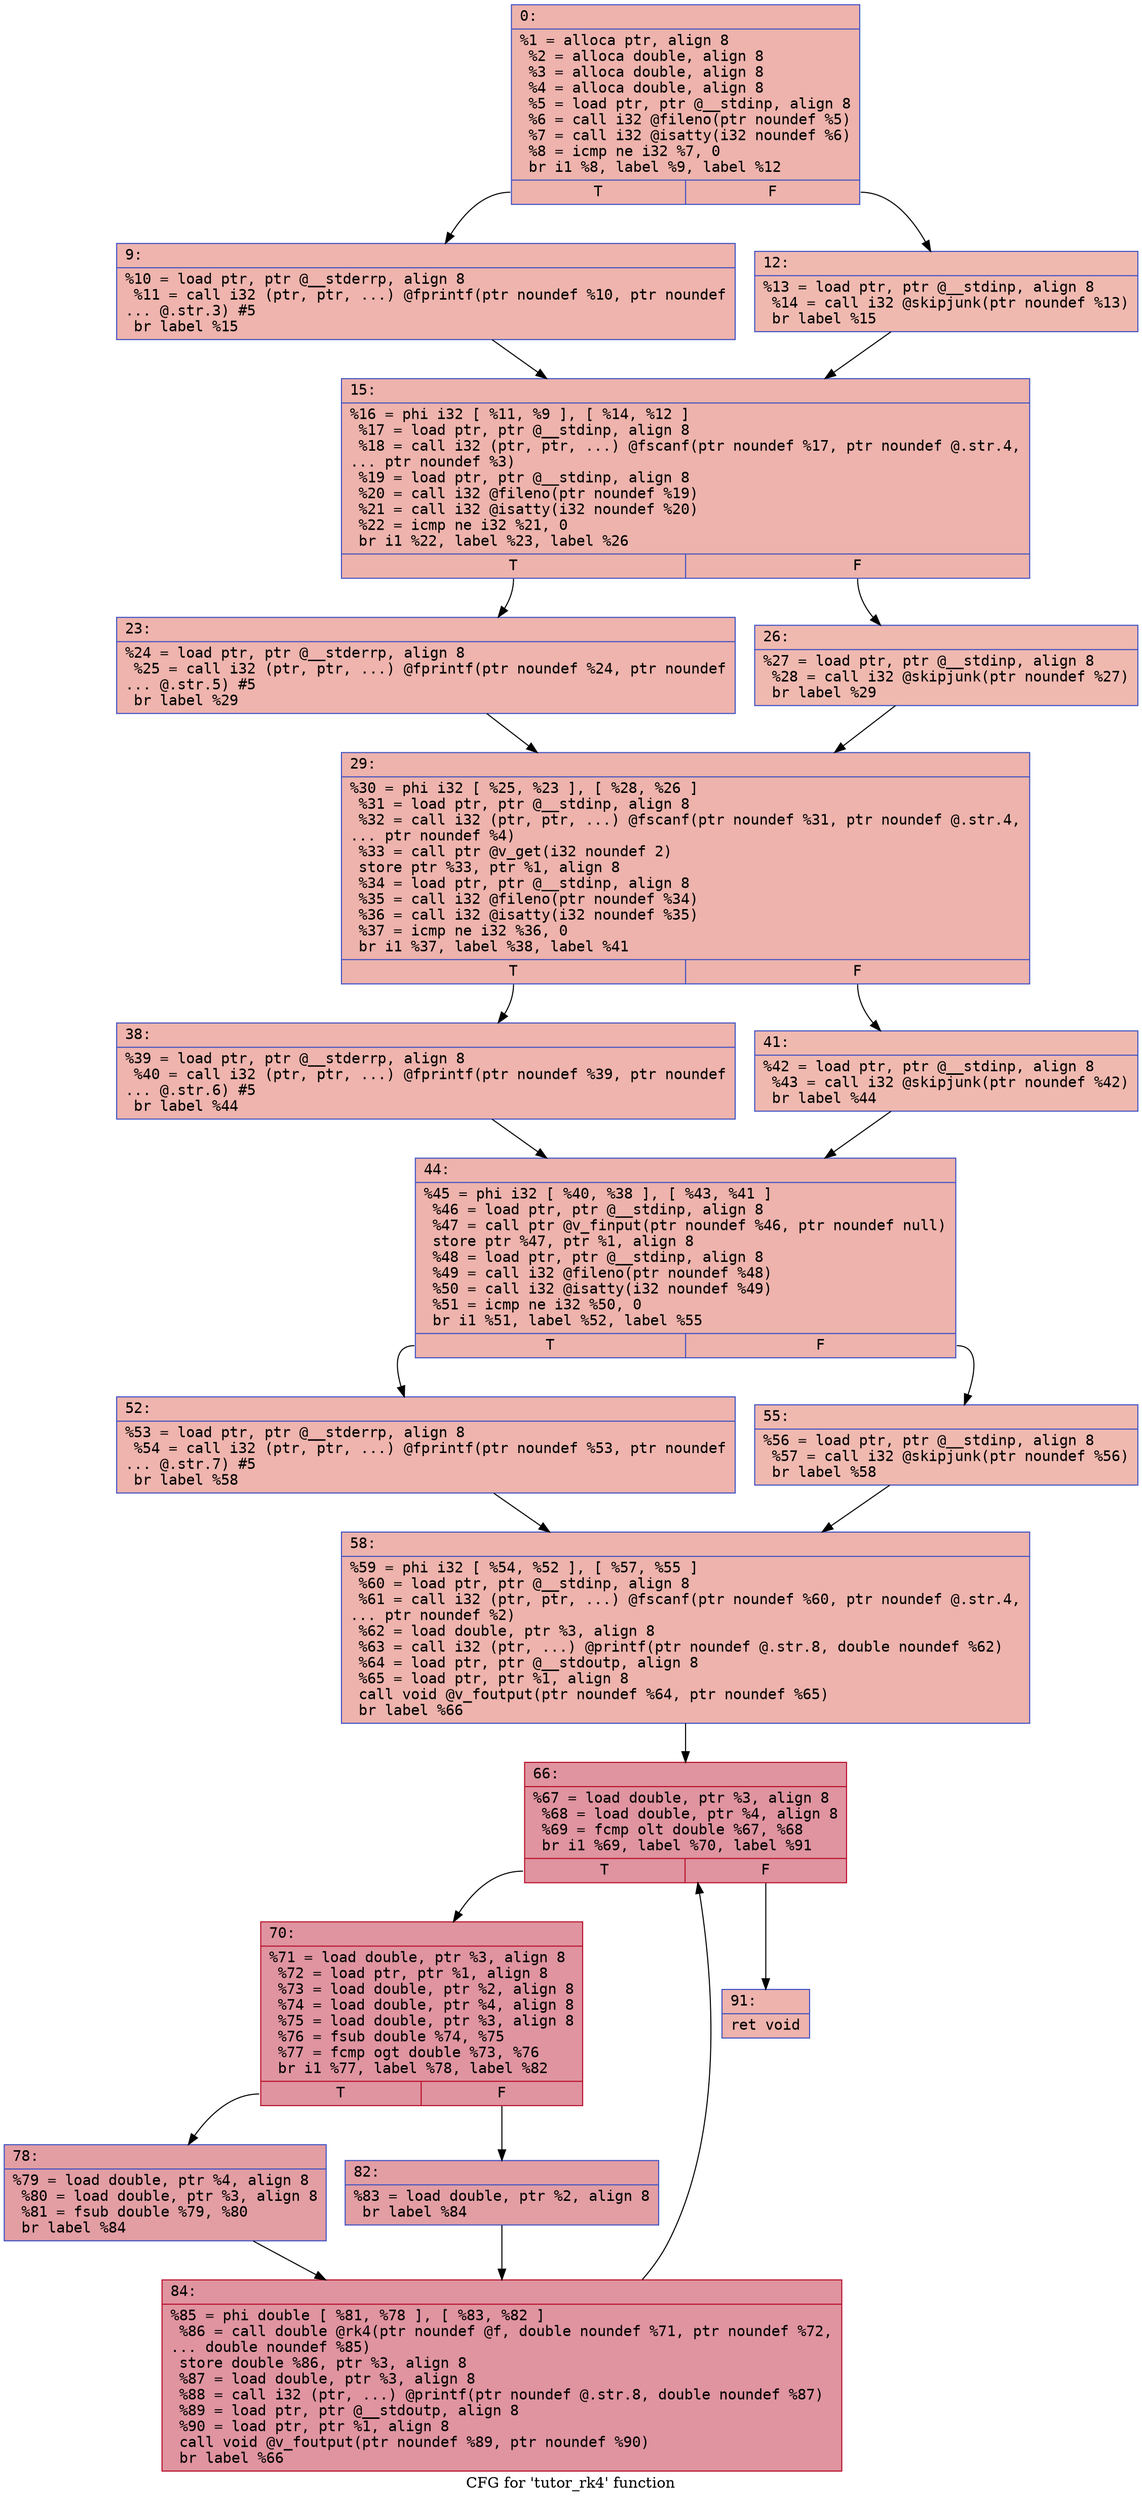 digraph "CFG for 'tutor_rk4' function" {
	label="CFG for 'tutor_rk4' function";

	Node0x600000f36670 [shape=record,color="#3d50c3ff", style=filled, fillcolor="#d6524470" fontname="Courier",label="{0:\l|  %1 = alloca ptr, align 8\l  %2 = alloca double, align 8\l  %3 = alloca double, align 8\l  %4 = alloca double, align 8\l  %5 = load ptr, ptr @__stdinp, align 8\l  %6 = call i32 @fileno(ptr noundef %5)\l  %7 = call i32 @isatty(i32 noundef %6)\l  %8 = icmp ne i32 %7, 0\l  br i1 %8, label %9, label %12\l|{<s0>T|<s1>F}}"];
	Node0x600000f36670:s0 -> Node0x600000f366c0[tooltip="0 -> 9\nProbability 62.50%" ];
	Node0x600000f36670:s1 -> Node0x600000f36710[tooltip="0 -> 12\nProbability 37.50%" ];
	Node0x600000f366c0 [shape=record,color="#3d50c3ff", style=filled, fillcolor="#d8564670" fontname="Courier",label="{9:\l|  %10 = load ptr, ptr @__stderrp, align 8\l  %11 = call i32 (ptr, ptr, ...) @fprintf(ptr noundef %10, ptr noundef\l... @.str.3) #5\l  br label %15\l}"];
	Node0x600000f366c0 -> Node0x600000f36760[tooltip="9 -> 15\nProbability 100.00%" ];
	Node0x600000f36710 [shape=record,color="#3d50c3ff", style=filled, fillcolor="#de614d70" fontname="Courier",label="{12:\l|  %13 = load ptr, ptr @__stdinp, align 8\l  %14 = call i32 @skipjunk(ptr noundef %13)\l  br label %15\l}"];
	Node0x600000f36710 -> Node0x600000f36760[tooltip="12 -> 15\nProbability 100.00%" ];
	Node0x600000f36760 [shape=record,color="#3d50c3ff", style=filled, fillcolor="#d6524470" fontname="Courier",label="{15:\l|  %16 = phi i32 [ %11, %9 ], [ %14, %12 ]\l  %17 = load ptr, ptr @__stdinp, align 8\l  %18 = call i32 (ptr, ptr, ...) @fscanf(ptr noundef %17, ptr noundef @.str.4,\l... ptr noundef %3)\l  %19 = load ptr, ptr @__stdinp, align 8\l  %20 = call i32 @fileno(ptr noundef %19)\l  %21 = call i32 @isatty(i32 noundef %20)\l  %22 = icmp ne i32 %21, 0\l  br i1 %22, label %23, label %26\l|{<s0>T|<s1>F}}"];
	Node0x600000f36760:s0 -> Node0x600000f367b0[tooltip="15 -> 23\nProbability 62.50%" ];
	Node0x600000f36760:s1 -> Node0x600000f36800[tooltip="15 -> 26\nProbability 37.50%" ];
	Node0x600000f367b0 [shape=record,color="#3d50c3ff", style=filled, fillcolor="#d8564670" fontname="Courier",label="{23:\l|  %24 = load ptr, ptr @__stderrp, align 8\l  %25 = call i32 (ptr, ptr, ...) @fprintf(ptr noundef %24, ptr noundef\l... @.str.5) #5\l  br label %29\l}"];
	Node0x600000f367b0 -> Node0x600000f36850[tooltip="23 -> 29\nProbability 100.00%" ];
	Node0x600000f36800 [shape=record,color="#3d50c3ff", style=filled, fillcolor="#de614d70" fontname="Courier",label="{26:\l|  %27 = load ptr, ptr @__stdinp, align 8\l  %28 = call i32 @skipjunk(ptr noundef %27)\l  br label %29\l}"];
	Node0x600000f36800 -> Node0x600000f36850[tooltip="26 -> 29\nProbability 100.00%" ];
	Node0x600000f36850 [shape=record,color="#3d50c3ff", style=filled, fillcolor="#d6524470" fontname="Courier",label="{29:\l|  %30 = phi i32 [ %25, %23 ], [ %28, %26 ]\l  %31 = load ptr, ptr @__stdinp, align 8\l  %32 = call i32 (ptr, ptr, ...) @fscanf(ptr noundef %31, ptr noundef @.str.4,\l... ptr noundef %4)\l  %33 = call ptr @v_get(i32 noundef 2)\l  store ptr %33, ptr %1, align 8\l  %34 = load ptr, ptr @__stdinp, align 8\l  %35 = call i32 @fileno(ptr noundef %34)\l  %36 = call i32 @isatty(i32 noundef %35)\l  %37 = icmp ne i32 %36, 0\l  br i1 %37, label %38, label %41\l|{<s0>T|<s1>F}}"];
	Node0x600000f36850:s0 -> Node0x600000f368a0[tooltip="29 -> 38\nProbability 62.50%" ];
	Node0x600000f36850:s1 -> Node0x600000f368f0[tooltip="29 -> 41\nProbability 37.50%" ];
	Node0x600000f368a0 [shape=record,color="#3d50c3ff", style=filled, fillcolor="#d8564670" fontname="Courier",label="{38:\l|  %39 = load ptr, ptr @__stderrp, align 8\l  %40 = call i32 (ptr, ptr, ...) @fprintf(ptr noundef %39, ptr noundef\l... @.str.6) #5\l  br label %44\l}"];
	Node0x600000f368a0 -> Node0x600000f36940[tooltip="38 -> 44\nProbability 100.00%" ];
	Node0x600000f368f0 [shape=record,color="#3d50c3ff", style=filled, fillcolor="#de614d70" fontname="Courier",label="{41:\l|  %42 = load ptr, ptr @__stdinp, align 8\l  %43 = call i32 @skipjunk(ptr noundef %42)\l  br label %44\l}"];
	Node0x600000f368f0 -> Node0x600000f36940[tooltip="41 -> 44\nProbability 100.00%" ];
	Node0x600000f36940 [shape=record,color="#3d50c3ff", style=filled, fillcolor="#d6524470" fontname="Courier",label="{44:\l|  %45 = phi i32 [ %40, %38 ], [ %43, %41 ]\l  %46 = load ptr, ptr @__stdinp, align 8\l  %47 = call ptr @v_finput(ptr noundef %46, ptr noundef null)\l  store ptr %47, ptr %1, align 8\l  %48 = load ptr, ptr @__stdinp, align 8\l  %49 = call i32 @fileno(ptr noundef %48)\l  %50 = call i32 @isatty(i32 noundef %49)\l  %51 = icmp ne i32 %50, 0\l  br i1 %51, label %52, label %55\l|{<s0>T|<s1>F}}"];
	Node0x600000f36940:s0 -> Node0x600000f36990[tooltip="44 -> 52\nProbability 62.50%" ];
	Node0x600000f36940:s1 -> Node0x600000f369e0[tooltip="44 -> 55\nProbability 37.50%" ];
	Node0x600000f36990 [shape=record,color="#3d50c3ff", style=filled, fillcolor="#d8564670" fontname="Courier",label="{52:\l|  %53 = load ptr, ptr @__stderrp, align 8\l  %54 = call i32 (ptr, ptr, ...) @fprintf(ptr noundef %53, ptr noundef\l... @.str.7) #5\l  br label %58\l}"];
	Node0x600000f36990 -> Node0x600000f36a30[tooltip="52 -> 58\nProbability 100.00%" ];
	Node0x600000f369e0 [shape=record,color="#3d50c3ff", style=filled, fillcolor="#de614d70" fontname="Courier",label="{55:\l|  %56 = load ptr, ptr @__stdinp, align 8\l  %57 = call i32 @skipjunk(ptr noundef %56)\l  br label %58\l}"];
	Node0x600000f369e0 -> Node0x600000f36a30[tooltip="55 -> 58\nProbability 100.00%" ];
	Node0x600000f36a30 [shape=record,color="#3d50c3ff", style=filled, fillcolor="#d6524470" fontname="Courier",label="{58:\l|  %59 = phi i32 [ %54, %52 ], [ %57, %55 ]\l  %60 = load ptr, ptr @__stdinp, align 8\l  %61 = call i32 (ptr, ptr, ...) @fscanf(ptr noundef %60, ptr noundef @.str.4,\l... ptr noundef %2)\l  %62 = load double, ptr %3, align 8\l  %63 = call i32 (ptr, ...) @printf(ptr noundef @.str.8, double noundef %62)\l  %64 = load ptr, ptr @__stdoutp, align 8\l  %65 = load ptr, ptr %1, align 8\l  call void @v_foutput(ptr noundef %64, ptr noundef %65)\l  br label %66\l}"];
	Node0x600000f36a30 -> Node0x600000f36a80[tooltip="58 -> 66\nProbability 100.00%" ];
	Node0x600000f36a80 [shape=record,color="#b70d28ff", style=filled, fillcolor="#b70d2870" fontname="Courier",label="{66:\l|  %67 = load double, ptr %3, align 8\l  %68 = load double, ptr %4, align 8\l  %69 = fcmp olt double %67, %68\l  br i1 %69, label %70, label %91\l|{<s0>T|<s1>F}}"];
	Node0x600000f36a80:s0 -> Node0x600000f36ad0[tooltip="66 -> 70\nProbability 96.88%" ];
	Node0x600000f36a80:s1 -> Node0x600000f36c10[tooltip="66 -> 91\nProbability 3.12%" ];
	Node0x600000f36ad0 [shape=record,color="#b70d28ff", style=filled, fillcolor="#b70d2870" fontname="Courier",label="{70:\l|  %71 = load double, ptr %3, align 8\l  %72 = load ptr, ptr %1, align 8\l  %73 = load double, ptr %2, align 8\l  %74 = load double, ptr %4, align 8\l  %75 = load double, ptr %3, align 8\l  %76 = fsub double %74, %75\l  %77 = fcmp ogt double %73, %76\l  br i1 %77, label %78, label %82\l|{<s0>T|<s1>F}}"];
	Node0x600000f36ad0:s0 -> Node0x600000f36b20[tooltip="70 -> 78\nProbability 50.00%" ];
	Node0x600000f36ad0:s1 -> Node0x600000f36b70[tooltip="70 -> 82\nProbability 50.00%" ];
	Node0x600000f36b20 [shape=record,color="#3d50c3ff", style=filled, fillcolor="#be242e70" fontname="Courier",label="{78:\l|  %79 = load double, ptr %4, align 8\l  %80 = load double, ptr %3, align 8\l  %81 = fsub double %79, %80\l  br label %84\l}"];
	Node0x600000f36b20 -> Node0x600000f36bc0[tooltip="78 -> 84\nProbability 100.00%" ];
	Node0x600000f36b70 [shape=record,color="#3d50c3ff", style=filled, fillcolor="#be242e70" fontname="Courier",label="{82:\l|  %83 = load double, ptr %2, align 8\l  br label %84\l}"];
	Node0x600000f36b70 -> Node0x600000f36bc0[tooltip="82 -> 84\nProbability 100.00%" ];
	Node0x600000f36bc0 [shape=record,color="#b70d28ff", style=filled, fillcolor="#b70d2870" fontname="Courier",label="{84:\l|  %85 = phi double [ %81, %78 ], [ %83, %82 ]\l  %86 = call double @rk4(ptr noundef @f, double noundef %71, ptr noundef %72,\l... double noundef %85)\l  store double %86, ptr %3, align 8\l  %87 = load double, ptr %3, align 8\l  %88 = call i32 (ptr, ...) @printf(ptr noundef @.str.8, double noundef %87)\l  %89 = load ptr, ptr @__stdoutp, align 8\l  %90 = load ptr, ptr %1, align 8\l  call void @v_foutput(ptr noundef %89, ptr noundef %90)\l  br label %66\l}"];
	Node0x600000f36bc0 -> Node0x600000f36a80[tooltip="84 -> 66\nProbability 100.00%" ];
	Node0x600000f36c10 [shape=record,color="#3d50c3ff", style=filled, fillcolor="#d6524470" fontname="Courier",label="{91:\l|  ret void\l}"];
}
